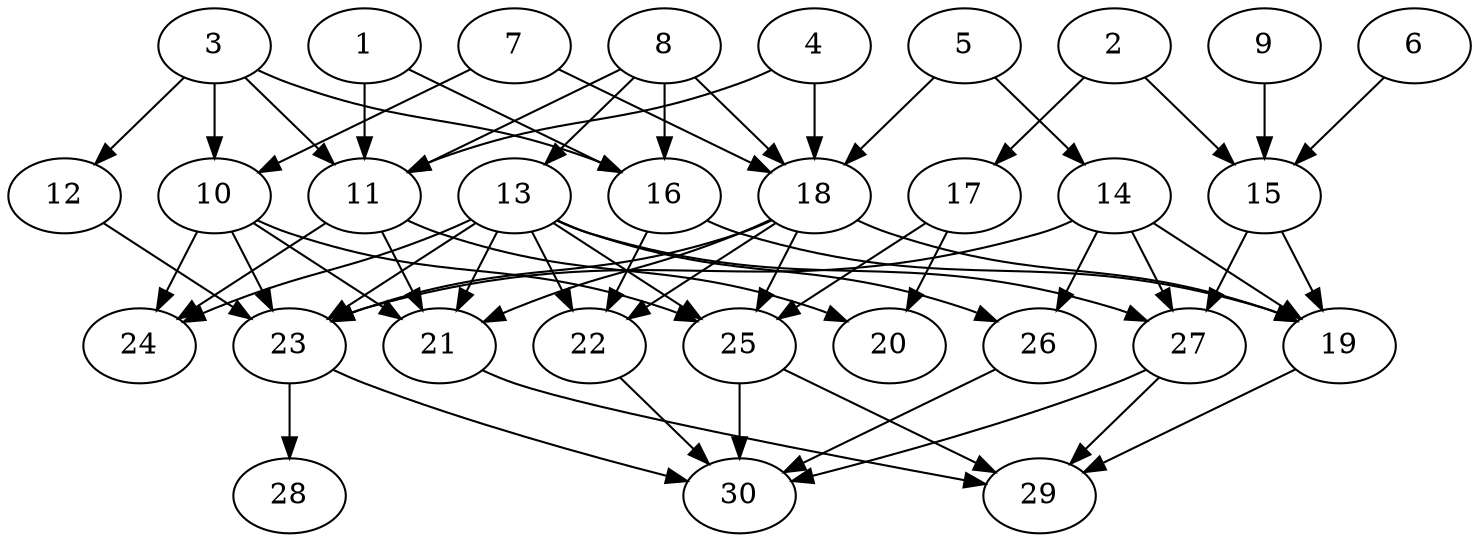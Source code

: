 // DAG automatically generated by daggen at Thu Oct  3 14:04:18 2019
// ./daggen --dot -n 30 --ccr 0.4 --fat 0.7 --regular 0.9 --density 0.5 --mindata 5242880 --maxdata 52428800 
digraph G {
  1 [size="16040960", alpha="0.02", expect_size="6416384"] 
  1 -> 11 [size ="6416384"]
  1 -> 16 [size ="6416384"]
  2 [size="40686080", alpha="0.04", expect_size="16274432"] 
  2 -> 15 [size ="16274432"]
  2 -> 17 [size ="16274432"]
  3 [size="107573760", alpha="0.20", expect_size="43029504"] 
  3 -> 10 [size ="43029504"]
  3 -> 11 [size ="43029504"]
  3 -> 12 [size ="43029504"]
  3 -> 16 [size ="43029504"]
  4 [size="46522880", alpha="0.14", expect_size="18609152"] 
  4 -> 11 [size ="18609152"]
  4 -> 18 [size ="18609152"]
  5 [size="98954240", alpha="0.06", expect_size="39581696"] 
  5 -> 14 [size ="39581696"]
  5 -> 18 [size ="39581696"]
  6 [size="42831360", alpha="0.16", expect_size="17132544"] 
  6 -> 15 [size ="17132544"]
  7 [size="90350080", alpha="0.10", expect_size="36140032"] 
  7 -> 10 [size ="36140032"]
  7 -> 18 [size ="36140032"]
  8 [size="101562880", alpha="0.15", expect_size="40625152"] 
  8 -> 11 [size ="40625152"]
  8 -> 13 [size ="40625152"]
  8 -> 16 [size ="40625152"]
  8 -> 18 [size ="40625152"]
  9 [size="105679360", alpha="0.18", expect_size="42271744"] 
  9 -> 15 [size ="42271744"]
  10 [size="34232320", alpha="0.04", expect_size="13692928"] 
  10 -> 21 [size ="13692928"]
  10 -> 23 [size ="13692928"]
  10 -> 24 [size ="13692928"]
  10 -> 25 [size ="13692928"]
  11 [size="123128320", alpha="0.07", expect_size="49251328"] 
  11 -> 20 [size ="49251328"]
  11 -> 21 [size ="49251328"]
  11 -> 24 [size ="49251328"]
  12 [size="16842240", alpha="0.03", expect_size="6736896"] 
  12 -> 23 [size ="6736896"]
  13 [size="43010560", alpha="0.05", expect_size="17204224"] 
  13 -> 21 [size ="17204224"]
  13 -> 22 [size ="17204224"]
  13 -> 23 [size ="17204224"]
  13 -> 24 [size ="17204224"]
  13 -> 25 [size ="17204224"]
  13 -> 26 [size ="17204224"]
  13 -> 27 [size ="17204224"]
  14 [size="40312320", alpha="0.17", expect_size="16124928"] 
  14 -> 19 [size ="16124928"]
  14 -> 23 [size ="16124928"]
  14 -> 26 [size ="16124928"]
  14 -> 27 [size ="16124928"]
  15 [size="120360960", alpha="0.14", expect_size="48144384"] 
  15 -> 19 [size ="48144384"]
  15 -> 27 [size ="48144384"]
  16 [size="38361600", alpha="0.02", expect_size="15344640"] 
  16 -> 19 [size ="15344640"]
  16 -> 22 [size ="15344640"]
  17 [size="13818880", alpha="0.19", expect_size="5527552"] 
  17 -> 20 [size ="5527552"]
  17 -> 25 [size ="5527552"]
  18 [size="70031360", alpha="0.07", expect_size="28012544"] 
  18 -> 19 [size ="28012544"]
  18 -> 21 [size ="28012544"]
  18 -> 22 [size ="28012544"]
  18 -> 23 [size ="28012544"]
  18 -> 25 [size ="28012544"]
  19 [size="42992640", alpha="0.01", expect_size="17197056"] 
  19 -> 29 [size ="17197056"]
  20 [size="30750720", alpha="0.18", expect_size="12300288"] 
  21 [size="52912640", alpha="0.15", expect_size="21165056"] 
  21 -> 29 [size ="21165056"]
  22 [size="91755520", alpha="0.17", expect_size="36702208"] 
  22 -> 30 [size ="36702208"]
  23 [size="111106560", alpha="0.16", expect_size="44442624"] 
  23 -> 28 [size ="44442624"]
  23 -> 30 [size ="44442624"]
  24 [size="25461760", alpha="0.19", expect_size="10184704"] 
  25 [size="124792320", alpha="0.18", expect_size="49916928"] 
  25 -> 29 [size ="49916928"]
  25 -> 30 [size ="49916928"]
  26 [size="88250880", alpha="0.01", expect_size="35300352"] 
  26 -> 30 [size ="35300352"]
  27 [size="101232640", alpha="0.18", expect_size="40493056"] 
  27 -> 29 [size ="40493056"]
  27 -> 30 [size ="40493056"]
  28 [size="98278400", alpha="0.09", expect_size="39311360"] 
  29 [size="20344320", alpha="0.16", expect_size="8137728"] 
  30 [size="25203200", alpha="0.07", expect_size="10081280"] 
}
